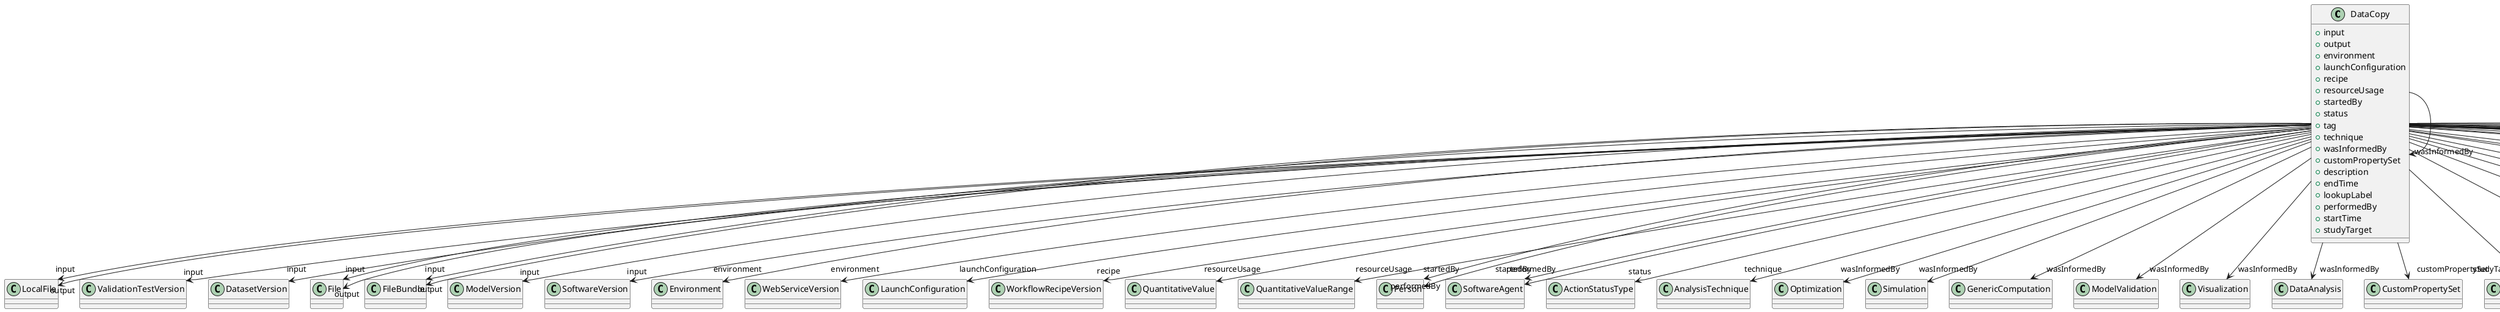 @startuml
class DataCopy {
+input
+output
+environment
+launchConfiguration
+recipe
+resourceUsage
+startedBy
+status
+tag
+technique
+wasInformedBy
+customPropertySet
+description
+endTime
+lookupLabel
+performedBy
+startTime
+studyTarget

}
DataCopy -d-> "input" LocalFile
DataCopy -d-> "input" ValidationTestVersion
DataCopy -d-> "input" DatasetVersion
DataCopy -d-> "input" File
DataCopy -d-> "input" FileBundle
DataCopy -d-> "input" ModelVersion
DataCopy -d-> "input" SoftwareVersion
DataCopy -d-> "output" LocalFile
DataCopy -d-> "output" File
DataCopy -d-> "output" FileBundle
DataCopy -d-> "environment" Environment
DataCopy -d-> "environment" WebServiceVersion
DataCopy -d-> "launchConfiguration" LaunchConfiguration
DataCopy -d-> "recipe" WorkflowRecipeVersion
DataCopy -d-> "resourceUsage" QuantitativeValue
DataCopy -d-> "resourceUsage" QuantitativeValueRange
DataCopy -d-> "startedBy" Person
DataCopy -d-> "startedBy" SoftwareAgent
DataCopy -d-> "status" ActionStatusType
DataCopy -d-> "technique" AnalysisTechnique
DataCopy -d-> "wasInformedBy" Optimization
DataCopy -d-> "wasInformedBy" Simulation
DataCopy -d-> "wasInformedBy" GenericComputation
DataCopy -d-> "wasInformedBy" ModelValidation
DataCopy -d-> "wasInformedBy" Visualization
DataCopy -d-> "wasInformedBy" DataAnalysis
DataCopy -d-> "wasInformedBy" DataCopy
DataCopy -d-> "customPropertySet" CustomPropertySet
DataCopy -d-> "performedBy" Person
DataCopy -d-> "performedBy" SoftwareAgent
DataCopy -d-> "studyTarget" CustomAnatomicalEntity
DataCopy -d-> "studyTarget" ParcellationEntityVersion
DataCopy -d-> "studyTarget" ParcellationEntity
DataCopy -d-> "studyTarget" OpticalStimulusType
DataCopy -d-> "studyTarget" OrganismSubstance
DataCopy -d-> "studyTarget" ElectricalStimulusType
DataCopy -d-> "studyTarget" SubcellularEntity
DataCopy -d-> "studyTarget" AuditoryStimulusType
DataCopy -d-> "studyTarget" OlfactoryStimulusType
DataCopy -d-> "studyTarget" DiseaseModel
DataCopy -d-> "studyTarget" Disease
DataCopy -d-> "studyTarget" Species
DataCopy -d-> "studyTarget" UBERONParcellation
DataCopy -d-> "studyTarget" BreedingType
DataCopy -d-> "studyTarget" BiologicalOrder
DataCopy -d-> "studyTarget" CellType
DataCopy -d-> "studyTarget" OrganismSystem
DataCopy -d-> "studyTarget" Organ
DataCopy -d-> "studyTarget" GeneticStrainType
DataCopy -d-> "studyTarget" CellCultureType
DataCopy -d-> "studyTarget" Handedness
DataCopy -d-> "studyTarget" MolecularEntity
DataCopy -d-> "studyTarget" BiologicalSex
DataCopy -d-> "studyTarget" GustatoryStimulusType
DataCopy -d-> "studyTarget" VisualStimulusType
DataCopy -d-> "studyTarget" TactileStimulusType
DataCopy -d-> "studyTarget" TermSuggestion

@enduml